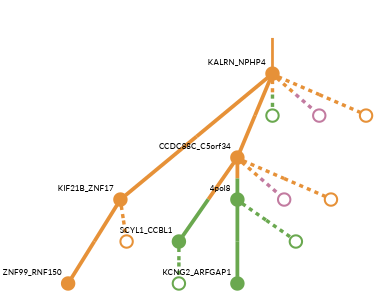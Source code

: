 strict digraph  {
graph[splines=false]; nodesep=0.7; rankdir=TB; ranksep=0.6; forcelabels=true; dpi=600; size=2.5;
0 [color="#e69138ff", fillcolor="#e69138ff", fixedsize=true, fontname=Lato, fontsize="12pt", height="0.25", label="", penwidth=3, shape=circle, style=filled, xlabel=KALRN_NPHP4];
1 [color="#e69138ff", fillcolor="#e69138ff", fixedsize=true, fontname=Lato, fontsize="12pt", height="0.25", label="", penwidth=3, shape=circle, style=filled, xlabel=KIF21B_ZNF17];
4 [color="#e69138ff", fillcolor="#e69138ff", fixedsize=true, fontname=Lato, fontsize="12pt", height="0.25", label="", penwidth=3, shape=circle, style=filled, xlabel=CCDC88C_C5orf34];
7 [color="#6aa84fff", fillcolor="#6aa84fff", fixedsize=true, fontname=Lato, fontsize="12pt", height="0.25", label="", penwidth=3, shape=circle, style=solid, xlabel=""];
10 [color="#c27ba0ff", fillcolor="#c27ba0ff", fixedsize=true, fontname=Lato, fontsize="12pt", height="0.25", label="", penwidth=3, shape=circle, style=solid, xlabel=""];
12 [color="#e69138ff", fillcolor="#e69138ff", fixedsize=true, fontname=Lato, fontsize="12pt", height="0.25", label="", penwidth=3, shape=circle, style=solid, xlabel=""];
3 [color="#e69138ff", fillcolor="#e69138ff", fixedsize=true, fontname=Lato, fontsize="12pt", height="0.25", label="", penwidth=3, shape=circle, style=filled, xlabel=ZNF99_RNF150];
13 [color="#e69138ff", fillcolor="#e69138ff", fixedsize=true, fontname=Lato, fontsize="12pt", height="0.25", label="", penwidth=3, shape=circle, style=solid, xlabel=""];
5 [color="#6aa84fff", fillcolor="#6aa84fff", fixedsize=true, fontname=Lato, fontsize="12pt", height="0.25", label="", penwidth=3, shape=circle, style=filled, xlabel=SCYL1_CCBL1];
6 [color="#6aa84fff", fillcolor="#6aa84fff", fixedsize=true, fontname=Lato, fontsize="12pt", height="0.25", label="", penwidth=3, shape=circle, style=filled, xlabel="4pol8"];
11 [color="#c27ba0ff", fillcolor="#c27ba0ff", fixedsize=true, fontname=Lato, fontsize="12pt", height="0.25", label="", penwidth=3, shape=circle, style=solid, xlabel=""];
14 [color="#e69138ff", fillcolor="#e69138ff", fixedsize=true, fontname=Lato, fontsize="12pt", height="0.25", label="", penwidth=3, shape=circle, style=solid, xlabel=""];
9 [color="#6aa84fff", fillcolor="#6aa84fff", fixedsize=true, fontname=Lato, fontsize="12pt", height="0.25", label="", penwidth=3, shape=circle, style=solid, xlabel=""];
2 [color="#6aa84fff", fillcolor="#6aa84fff", fixedsize=true, fontname=Lato, fontsize="12pt", height="0.25", label="", penwidth=3, shape=circle, style=filled, xlabel=KCNG2_ARFGAP1];
8 [color="#6aa84fff", fillcolor="#6aa84fff", fixedsize=true, fontname=Lato, fontsize="12pt", height="0.25", label="", penwidth=3, shape=circle, style=solid, xlabel=""];
normal [label="", penwidth=3, style=invis, xlabel=KALRN_NPHP4];
0 -> 1  [arrowsize=0, color="#e69138ff;0.5:#e69138ff", minlen="3.0", penwidth="5.5", style=solid];
0 -> 4  [arrowsize=0, color="#e69138ff;0.5:#e69138ff", minlen="2.3333334922790527", penwidth="5.5", style=solid];
0 -> 7  [arrowsize=0, color="#e69138ff;0.5:#6aa84fff", minlen="1.5833332538604736", penwidth=5, style=dashed];
0 -> 10  [arrowsize=0, color="#e69138ff;0.5:#c27ba0ff", minlen="1.5833332538604736", penwidth=5, style=dashed];
0 -> 12  [arrowsize=0, color="#e69138ff;0.5:#e69138ff", minlen="1.5833332538604736", penwidth=5, style=dashed];
1 -> 3  [arrowsize=0, color="#e69138ff;0.5:#e69138ff", minlen="2.3333334922790527", penwidth="5.5", style=solid];
1 -> 13  [arrowsize=0, color="#e69138ff;0.5:#e69138ff", minlen="1.5833332538604736", penwidth=5, style=dashed];
4 -> 5  [arrowsize=0, color="#e69138ff;0.5:#6aa84fff", minlen="2.1666665077209473", penwidth="5.5", style=solid];
4 -> 6  [arrowsize=0, color="#e69138ff;0.5:#6aa84fff", minlen="1.5833332538604736", penwidth="5.5", style=solid];
4 -> 11  [arrowsize=0, color="#e69138ff;0.5:#c27ba0ff", minlen="1.5833332538604736", penwidth=5, style=dashed];
4 -> 14  [arrowsize=0, color="#e69138ff;0.5:#e69138ff", minlen="1.5833332538604736", penwidth=5, style=dashed];
5 -> 9  [arrowsize=0, color="#6aa84fff;0.5:#6aa84fff", minlen="1.5833332538604736", penwidth=5, style=dashed];
6 -> 2  [arrowsize=0, color="#6aa84fff;0.5:#6aa84fff", minlen="2.8333334922790527", penwidth="5.5", style=solid];
6 -> 8  [arrowsize=0, color="#6aa84fff;0.5:#6aa84fff", minlen="1.5833332538604736", penwidth=5, style=dashed];
normal -> 0  [arrowsize=0, color="#e69138ff", label="", penwidth=4, style=solid];
}
